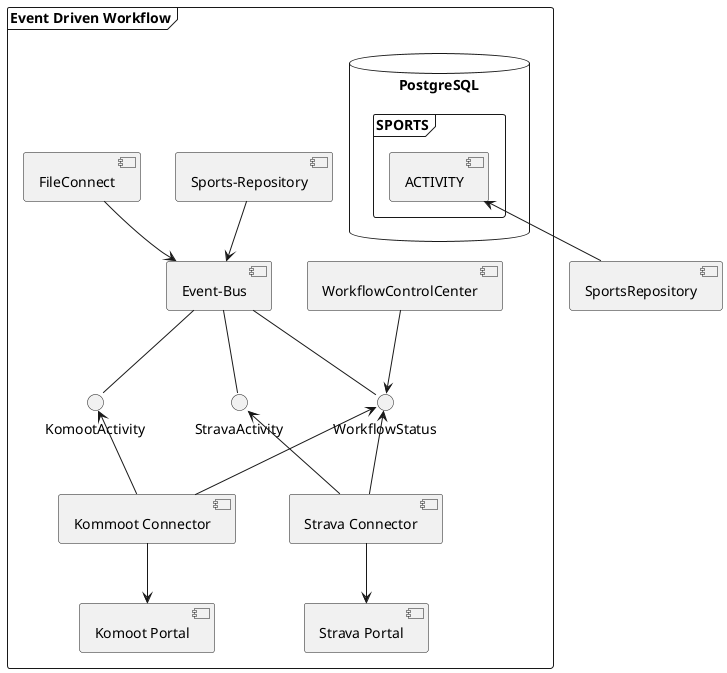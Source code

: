 @startuml
'https://plantuml.com/component-diagram

frame "Event Driven Workflow" {
  [Strava Portal] as [Strava]
  [Komoot Portal] as [Komoot]

  [Strava Connector] as [StravaConnect]
  [Kommoot Connector] as [KommootConnect]

  [Event-Bus] as [Kafka]

  [Sports-Repository] as [SportsRepo]

  [WorkflowControlCenter] as [WF-CC]

  [Kafka] -- WorkflowStatus
  [Kafka] -- KomootActivity
  [Kafka] -- StravaActivity
  [FileConnect]

  database "PostgreSQL" {
    frame "SPORTS" {
      [ACTIVITY]
    }
  }
}

[FileConnect] --> [Kafka]
[SportsRepo] --> [Kafka]
[WF-CC] --> WorkflowStatus

[StravaConnect] --> [Strava]
StravaActivity <-- [StravaConnect]
WorkflowStatus <-- [StravaConnect]

[KommootConnect] --> [Komoot]
KomootActivity <-- [KommootConnect]
WorkflowStatus <-- [KommootConnect]

[ACTIVITY] <-- [SportsRepository]

@enduml